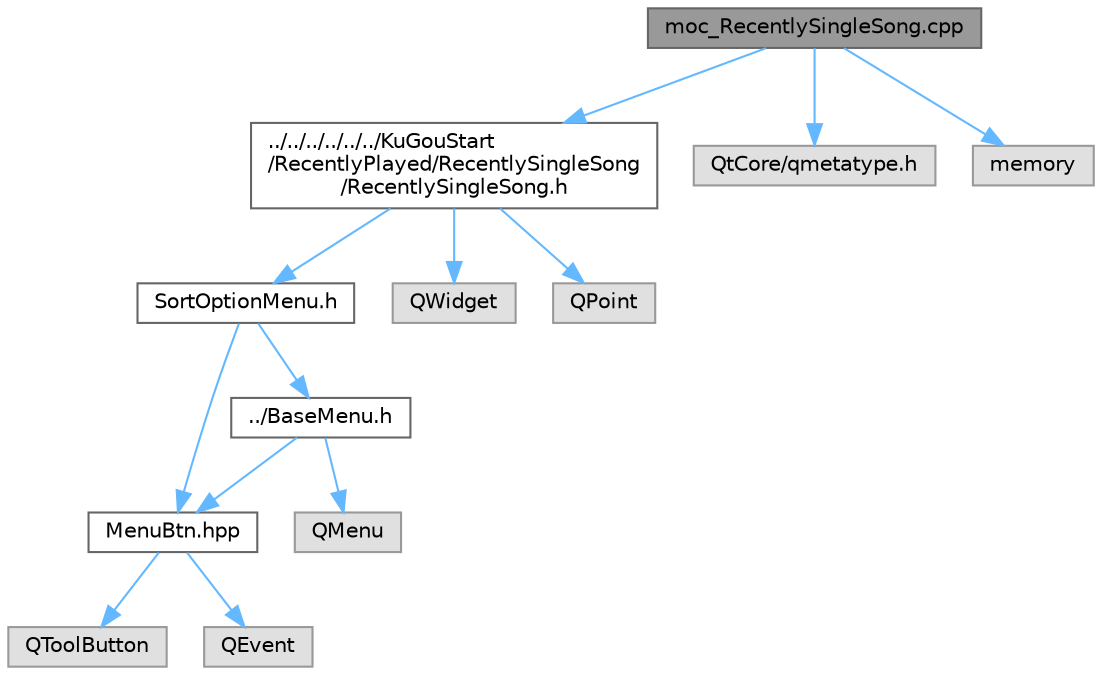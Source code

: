 digraph "moc_RecentlySingleSong.cpp"
{
 // LATEX_PDF_SIZE
  bgcolor="transparent";
  edge [fontname=Helvetica,fontsize=10,labelfontname=Helvetica,labelfontsize=10];
  node [fontname=Helvetica,fontsize=10,shape=box,height=0.2,width=0.4];
  Node1 [id="Node000001",label="moc_RecentlySingleSong.cpp",height=0.2,width=0.4,color="gray40", fillcolor="grey60", style="filled", fontcolor="black",tooltip=" "];
  Node1 -> Node2 [id="edge1_Node000001_Node000002",color="steelblue1",style="solid",tooltip=" "];
  Node2 [id="Node000002",label="../../../../../../KuGouStart\l/RecentlyPlayed/RecentlySingleSong\l/RecentlySingleSong.h",height=0.2,width=0.4,color="grey40", fillcolor="white", style="filled",URL="$_recently_single_song_8h.html",tooltip="定义 RecentlySingleSong 类，管理最近单曲界面"];
  Node2 -> Node3 [id="edge2_Node000002_Node000003",color="steelblue1",style="solid",tooltip=" "];
  Node3 [id="Node000003",label="SortOptionMenu.h",height=0.2,width=0.4,color="grey40", fillcolor="white", style="filled",URL="$_sort_option_menu_8h.html",tooltip="定义 SortOptionMenu 类，提供歌曲排序选项菜单功能"];
  Node3 -> Node4 [id="edge3_Node000003_Node000004",color="steelblue1",style="solid",tooltip=" "];
  Node4 [id="Node000004",label="../BaseMenu.h",height=0.2,width=0.4,color="grey40", fillcolor="white", style="filled",URL="$_base_menu_8h.html",tooltip="定义 BaseMenu 类，提供菜单基类功能"];
  Node4 -> Node5 [id="edge4_Node000004_Node000005",color="steelblue1",style="solid",tooltip=" "];
  Node5 [id="Node000005",label="MenuBtn.hpp",height=0.2,width=0.4,color="grey40", fillcolor="white", style="filled",URL="$_menu_btn_8hpp.html",tooltip="定义 MenuBtn 类，提供自定义菜单按钮功能"];
  Node5 -> Node6 [id="edge5_Node000005_Node000006",color="steelblue1",style="solid",tooltip=" "];
  Node6 [id="Node000006",label="QToolButton",height=0.2,width=0.4,color="grey60", fillcolor="#E0E0E0", style="filled",tooltip=" "];
  Node5 -> Node7 [id="edge6_Node000005_Node000007",color="steelblue1",style="solid",tooltip=" "];
  Node7 [id="Node000007",label="QEvent",height=0.2,width=0.4,color="grey60", fillcolor="#E0E0E0", style="filled",tooltip=" "];
  Node4 -> Node8 [id="edge7_Node000004_Node000008",color="steelblue1",style="solid",tooltip=" "];
  Node8 [id="Node000008",label="QMenu",height=0.2,width=0.4,color="grey60", fillcolor="#E0E0E0", style="filled",tooltip=" "];
  Node3 -> Node5 [id="edge8_Node000003_Node000005",color="steelblue1",style="solid",tooltip=" "];
  Node2 -> Node9 [id="edge9_Node000002_Node000009",color="steelblue1",style="solid",tooltip=" "];
  Node9 [id="Node000009",label="QWidget",height=0.2,width=0.4,color="grey60", fillcolor="#E0E0E0", style="filled",tooltip=" "];
  Node2 -> Node10 [id="edge10_Node000002_Node000010",color="steelblue1",style="solid",tooltip=" "];
  Node10 [id="Node000010",label="QPoint",height=0.2,width=0.4,color="grey60", fillcolor="#E0E0E0", style="filled",tooltip=" "];
  Node1 -> Node11 [id="edge11_Node000001_Node000011",color="steelblue1",style="solid",tooltip=" "];
  Node11 [id="Node000011",label="QtCore/qmetatype.h",height=0.2,width=0.4,color="grey60", fillcolor="#E0E0E0", style="filled",tooltip=" "];
  Node1 -> Node12 [id="edge12_Node000001_Node000012",color="steelblue1",style="solid",tooltip=" "];
  Node12 [id="Node000012",label="memory",height=0.2,width=0.4,color="grey60", fillcolor="#E0E0E0", style="filled",tooltip=" "];
}
